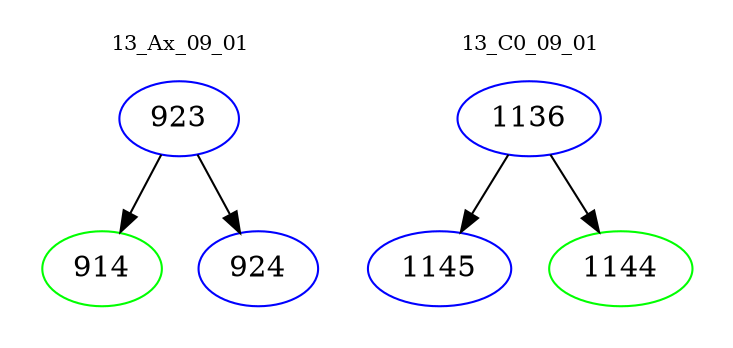 digraph{
subgraph cluster_0 {
color = white
label = "13_Ax_09_01";
fontsize=10;
T0_923 [label="923", color="blue"]
T0_923 -> T0_914 [color="black"]
T0_914 [label="914", color="green"]
T0_923 -> T0_924 [color="black"]
T0_924 [label="924", color="blue"]
}
subgraph cluster_1 {
color = white
label = "13_C0_09_01";
fontsize=10;
T1_1136 [label="1136", color="blue"]
T1_1136 -> T1_1145 [color="black"]
T1_1145 [label="1145", color="blue"]
T1_1136 -> T1_1144 [color="black"]
T1_1144 [label="1144", color="green"]
}
}
